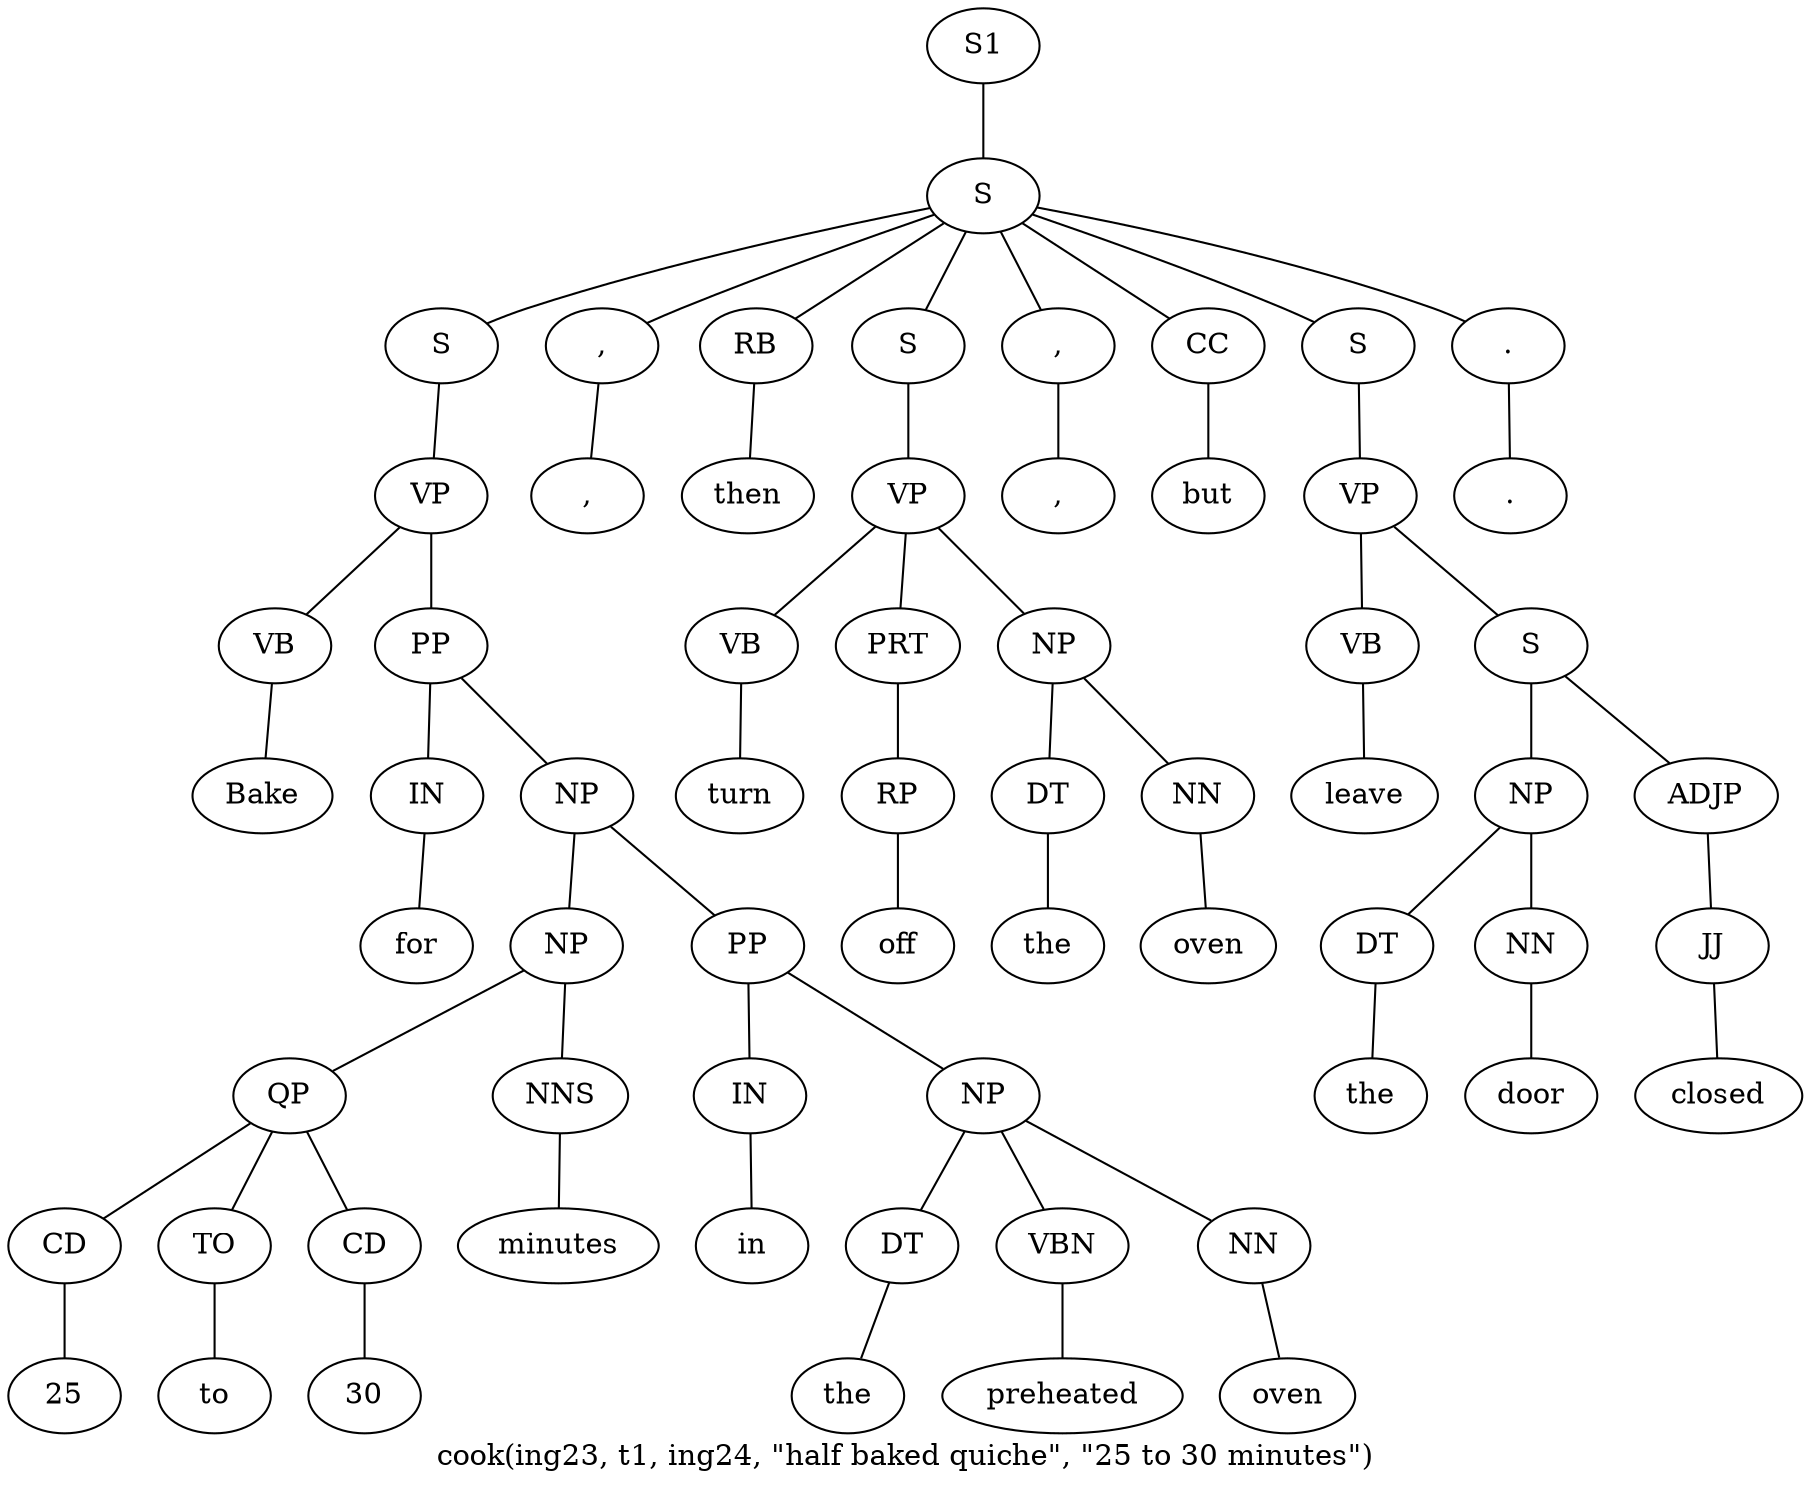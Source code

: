 graph SyntaxGraph {
	label = "cook(ing23, t1, ing24, \"half baked quiche\", \"25 to 30 minutes\")";
	Node0 [label="S1"];
	Node1 [label="S"];
	Node2 [label="S"];
	Node3 [label="VP"];
	Node4 [label="VB"];
	Node5 [label="Bake"];
	Node6 [label="PP"];
	Node7 [label="IN"];
	Node8 [label="for"];
	Node9 [label="NP"];
	Node10 [label="NP"];
	Node11 [label="QP"];
	Node12 [label="CD"];
	Node13 [label="25"];
	Node14 [label="TO"];
	Node15 [label="to"];
	Node16 [label="CD"];
	Node17 [label="30"];
	Node18 [label="NNS"];
	Node19 [label="minutes"];
	Node20 [label="PP"];
	Node21 [label="IN"];
	Node22 [label="in"];
	Node23 [label="NP"];
	Node24 [label="DT"];
	Node25 [label="the"];
	Node26 [label="VBN"];
	Node27 [label="preheated"];
	Node28 [label="NN"];
	Node29 [label="oven"];
	Node30 [label=","];
	Node31 [label=","];
	Node32 [label="RB"];
	Node33 [label="then"];
	Node34 [label="S"];
	Node35 [label="VP"];
	Node36 [label="VB"];
	Node37 [label="turn"];
	Node38 [label="PRT"];
	Node39 [label="RP"];
	Node40 [label="off"];
	Node41 [label="NP"];
	Node42 [label="DT"];
	Node43 [label="the"];
	Node44 [label="NN"];
	Node45 [label="oven"];
	Node46 [label=","];
	Node47 [label=","];
	Node48 [label="CC"];
	Node49 [label="but"];
	Node50 [label="S"];
	Node51 [label="VP"];
	Node52 [label="VB"];
	Node53 [label="leave"];
	Node54 [label="S"];
	Node55 [label="NP"];
	Node56 [label="DT"];
	Node57 [label="the"];
	Node58 [label="NN"];
	Node59 [label="door"];
	Node60 [label="ADJP"];
	Node61 [label="JJ"];
	Node62 [label="closed"];
	Node63 [label="."];
	Node64 [label="."];

	Node0 -- Node1;
	Node1 -- Node2;
	Node1 -- Node30;
	Node1 -- Node32;
	Node1 -- Node34;
	Node1 -- Node46;
	Node1 -- Node48;
	Node1 -- Node50;
	Node1 -- Node63;
	Node2 -- Node3;
	Node3 -- Node4;
	Node3 -- Node6;
	Node4 -- Node5;
	Node6 -- Node7;
	Node6 -- Node9;
	Node7 -- Node8;
	Node9 -- Node10;
	Node9 -- Node20;
	Node10 -- Node11;
	Node10 -- Node18;
	Node11 -- Node12;
	Node11 -- Node14;
	Node11 -- Node16;
	Node12 -- Node13;
	Node14 -- Node15;
	Node16 -- Node17;
	Node18 -- Node19;
	Node20 -- Node21;
	Node20 -- Node23;
	Node21 -- Node22;
	Node23 -- Node24;
	Node23 -- Node26;
	Node23 -- Node28;
	Node24 -- Node25;
	Node26 -- Node27;
	Node28 -- Node29;
	Node30 -- Node31;
	Node32 -- Node33;
	Node34 -- Node35;
	Node35 -- Node36;
	Node35 -- Node38;
	Node35 -- Node41;
	Node36 -- Node37;
	Node38 -- Node39;
	Node39 -- Node40;
	Node41 -- Node42;
	Node41 -- Node44;
	Node42 -- Node43;
	Node44 -- Node45;
	Node46 -- Node47;
	Node48 -- Node49;
	Node50 -- Node51;
	Node51 -- Node52;
	Node51 -- Node54;
	Node52 -- Node53;
	Node54 -- Node55;
	Node54 -- Node60;
	Node55 -- Node56;
	Node55 -- Node58;
	Node56 -- Node57;
	Node58 -- Node59;
	Node60 -- Node61;
	Node61 -- Node62;
	Node63 -- Node64;
}